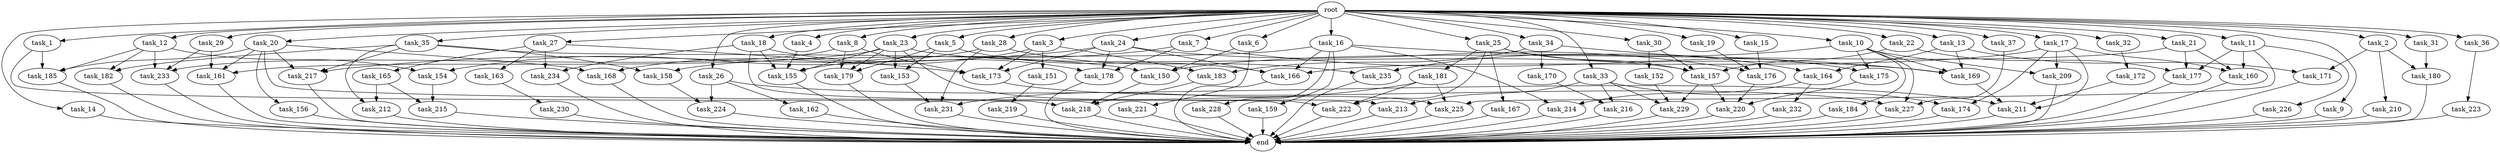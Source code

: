 digraph G {
  root [size="0.000000"];
  task_11 [size="1024.000000"];
  task_234 [size="1554778161152.000000"];
  task_233 [size="1047972020224.000000"];
  task_185 [size="987842478080.000000"];
  task_2 [size="1024.000000"];
  task_182 [size="1391569403904.000000"];
  task_21 [size="1024.000000"];
  task_164 [size="970662608896.000000"];
  task_23 [size="1024.000000"];
  task_35 [size="1024.000000"];
  task_162 [size="34359738368.000000"];
  task_33 [size="1024.000000"];
  task_176 [size="1623497637888.000000"];
  task_232 [size="34359738368.000000"];
  task_217 [size="1460288880640.000000"];
  task_231 [size="1425929142272.000000"];
  task_14 [size="1024.000000"];
  task_157 [size="1125281431552.000000"];
  task_178 [size="2104533975040.000000"];
  task_3 [size="1024.000000"];
  task_213 [size="893353197568.000000"];
  task_221 [size="137438953472.000000"];
  task_152 [size="137438953472.000000"];
  task_226 [size="858993459200.000000"];
  task_225 [size="1769526525952.000000"];
  task_18 [size="1024.000000"];
  task_155 [size="2190433320960.000000"];
  task_28 [size="1024.000000"];
  task_209 [size="627065225216.000000"];
  task_22 [size="1024.000000"];
  task_165 [size="695784701952.000000"];
  task_216 [size="584115552256.000000"];
  task_183 [size="68719476736.000000"];
  task_5 [size="1024.000000"];
  task_156 [size="214748364800.000000"];
  task_30 [size="1024.000000"];
  task_150 [size="1529008357376.000000"];
  task_179 [size="644245094400.000000"];
  task_173 [size="1494648619008.000000"];
  task_224 [size="171798691840.000000"];
  task_220 [size="575525617664.000000"];
  task_215 [size="523986010112.000000"];
  task_9 [size="1024.000000"];
  task_168 [size="249108103168.000000"];
  task_27 [size="1024.000000"];
  task_158 [size="1116691496960.000000"];
  task_29 [size="1024.000000"];
  task_34 [size="1024.000000"];
  task_166 [size="1735166787584.000000"];
  task_212 [size="910533066752.000000"];
  task_169 [size="1357209665536.000000"];
  task_227 [size="1468878815232.000000"];
  task_160 [size="2104533975040.000000"];
  task_230 [size="309237645312.000000"];
  task_163 [size="695784701952.000000"];
  task_172 [size="34359738368.000000"];
  task_175 [size="154618822656.000000"];
  task_8 [size="1024.000000"];
  task_214 [size="455266533376.000000"];
  task_154 [size="1391569403904.000000"];
  task_211 [size="1580547964928.000000"];
  task_24 [size="1024.000000"];
  task_153 [size="429496729600.000000"];
  task_159 [size="420906795008.000000"];
  task_167 [size="77309411328.000000"];
  task_31 [size="1024.000000"];
  task_12 [size="1024.000000"];
  task_32 [size="1024.000000"];
  task_222 [size="987842478080.000000"];
  task_171 [size="1408749273088.000000"];
  end [size="0.000000"];
  task_10 [size="1024.000000"];
  task_210 [size="858993459200.000000"];
  task_223 [size="214748364800.000000"];
  task_219 [size="420906795008.000000"];
  task_1 [size="1024.000000"];
  task_20 [size="1024.000000"];
  task_4 [size="1024.000000"];
  task_13 [size="1024.000000"];
  task_36 [size="1024.000000"];
  task_170 [size="34359738368.000000"];
  task_235 [size="773094113280.000000"];
  task_16 [size="1024.000000"];
  task_181 [size="77309411328.000000"];
  task_15 [size="1024.000000"];
  task_177 [size="2250562863104.000000"];
  task_37 [size="1024.000000"];
  task_228 [size="420906795008.000000"];
  task_26 [size="1024.000000"];
  task_180 [size="893353197568.000000"];
  task_25 [size="1024.000000"];
  task_19 [size="1024.000000"];
  task_229 [size="1151051235328.000000"];
  task_161 [size="566935683072.000000"];
  task_151 [size="34359738368.000000"];
  task_184 [size="77309411328.000000"];
  task_17 [size="1024.000000"];
  task_6 [size="1024.000000"];
  task_7 [size="1024.000000"];
  task_218 [size="523986010112.000000"];
  task_174 [size="584115552256.000000"];

  root -> task_11 [size="1.000000"];
  root -> task_28 [size="1.000000"];
  root -> task_10 [size="1.000000"];
  root -> task_20 [size="1.000000"];
  root -> task_2 [size="1.000000"];
  root -> task_4 [size="1.000000"];
  root -> task_13 [size="1.000000"];
  root -> task_21 [size="1.000000"];
  root -> task_16 [size="1.000000"];
  root -> task_22 [size="1.000000"];
  root -> task_15 [size="1.000000"];
  root -> task_36 [size="1.000000"];
  root -> task_33 [size="1.000000"];
  root -> task_1 [size="1.000000"];
  root -> task_5 [size="1.000000"];
  root -> task_14 [size="1.000000"];
  root -> task_18 [size="1.000000"];
  root -> task_26 [size="1.000000"];
  root -> task_6 [size="1.000000"];
  root -> task_25 [size="1.000000"];
  root -> task_24 [size="1.000000"];
  root -> task_9 [size="1.000000"];
  root -> task_23 [size="1.000000"];
  root -> task_3 [size="1.000000"];
  root -> task_19 [size="1.000000"];
  root -> task_27 [size="1.000000"];
  root -> task_35 [size="1.000000"];
  root -> task_17 [size="1.000000"];
  root -> task_31 [size="1.000000"];
  root -> task_12 [size="1.000000"];
  root -> task_32 [size="1.000000"];
  root -> task_34 [size="1.000000"];
  root -> task_37 [size="1.000000"];
  root -> task_30 [size="1.000000"];
  root -> task_8 [size="1.000000"];
  root -> task_7 [size="1.000000"];
  root -> task_29 [size="1.000000"];
  task_11 -> task_160 [size="838860800.000000"];
  task_11 -> task_225 [size="838860800.000000"];
  task_11 -> task_177 [size="838860800.000000"];
  task_11 -> task_226 [size="838860800.000000"];
  task_234 -> end [size="1.000000"];
  task_233 -> end [size="1.000000"];
  task_185 -> end [size="1.000000"];
  task_2 -> task_171 [size="838860800.000000"];
  task_2 -> task_180 [size="838860800.000000"];
  task_2 -> task_210 [size="838860800.000000"];
  task_182 -> end [size="1.000000"];
  task_21 -> task_160 [size="679477248.000000"];
  task_21 -> task_177 [size="679477248.000000"];
  task_21 -> task_150 [size="679477248.000000"];
  task_164 -> task_214 [size="33554432.000000"];
  task_164 -> task_232 [size="33554432.000000"];
  task_23 -> task_155 [size="209715200.000000"];
  task_23 -> task_157 [size="209715200.000000"];
  task_23 -> task_153 [size="209715200.000000"];
  task_23 -> task_161 [size="209715200.000000"];
  task_23 -> task_225 [size="209715200.000000"];
  task_23 -> task_179 [size="209715200.000000"];
  task_35 -> task_158 [size="679477248.000000"];
  task_35 -> task_182 [size="679477248.000000"];
  task_35 -> task_217 [size="679477248.000000"];
  task_35 -> task_150 [size="679477248.000000"];
  task_35 -> task_212 [size="679477248.000000"];
  task_162 -> end [size="1.000000"];
  task_33 -> task_229 [size="33554432.000000"];
  task_33 -> task_213 [size="33554432.000000"];
  task_33 -> task_174 [size="33554432.000000"];
  task_33 -> task_216 [size="33554432.000000"];
  task_176 -> task_220 [size="75497472.000000"];
  task_232 -> end [size="1.000000"];
  task_217 -> end [size="1.000000"];
  task_231 -> end [size="1.000000"];
  task_14 -> end [size="1.000000"];
  task_157 -> task_229 [size="411041792.000000"];
  task_157 -> task_220 [size="411041792.000000"];
  task_178 -> end [size="1.000000"];
  task_3 -> task_173 [size="33554432.000000"];
  task_3 -> task_168 [size="33554432.000000"];
  task_3 -> task_183 [size="33554432.000000"];
  task_3 -> task_151 [size="33554432.000000"];
  task_213 -> end [size="1.000000"];
  task_221 -> end [size="1.000000"];
  task_152 -> task_229 [size="679477248.000000"];
  task_226 -> end [size="1.000000"];
  task_225 -> end [size="1.000000"];
  task_18 -> task_155 [size="838860800.000000"];
  task_18 -> task_234 [size="838860800.000000"];
  task_18 -> task_213 [size="838860800.000000"];
  task_18 -> task_178 [size="838860800.000000"];
  task_155 -> end [size="1.000000"];
  task_28 -> task_235 [size="679477248.000000"];
  task_28 -> task_154 [size="679477248.000000"];
  task_28 -> task_231 [size="679477248.000000"];
  task_209 -> end [size="1.000000"];
  task_22 -> task_157 [size="679477248.000000"];
  task_22 -> task_177 [size="679477248.000000"];
  task_165 -> task_212 [size="209715200.000000"];
  task_165 -> task_215 [size="209715200.000000"];
  task_216 -> end [size="1.000000"];
  task_183 -> task_218 [size="301989888.000000"];
  task_5 -> task_179 [size="209715200.000000"];
  task_5 -> task_153 [size="209715200.000000"];
  task_5 -> task_166 [size="209715200.000000"];
  task_156 -> end [size="1.000000"];
  task_30 -> task_157 [size="134217728.000000"];
  task_30 -> task_152 [size="134217728.000000"];
  task_150 -> task_218 [size="134217728.000000"];
  task_179 -> end [size="1.000000"];
  task_173 -> task_227 [size="679477248.000000"];
  task_224 -> end [size="1.000000"];
  task_220 -> end [size="1.000000"];
  task_215 -> end [size="1.000000"];
  task_9 -> end [size="1.000000"];
  task_168 -> end [size="1.000000"];
  task_27 -> task_173 [size="679477248.000000"];
  task_27 -> task_234 [size="679477248.000000"];
  task_27 -> task_165 [size="679477248.000000"];
  task_27 -> task_163 [size="679477248.000000"];
  task_158 -> task_224 [size="134217728.000000"];
  task_29 -> task_161 [size="134217728.000000"];
  task_29 -> task_233 [size="134217728.000000"];
  task_34 -> task_169 [size="33554432.000000"];
  task_34 -> task_183 [size="33554432.000000"];
  task_34 -> task_170 [size="33554432.000000"];
  task_166 -> end [size="1.000000"];
  task_212 -> end [size="1.000000"];
  task_169 -> task_211 [size="838860800.000000"];
  task_227 -> end [size="1.000000"];
  task_160 -> end [size="1.000000"];
  task_230 -> end [size="1.000000"];
  task_163 -> task_230 [size="301989888.000000"];
  task_172 -> task_211 [size="134217728.000000"];
  task_175 -> task_220 [size="75497472.000000"];
  task_8 -> task_179 [size="209715200.000000"];
  task_8 -> task_173 [size="209715200.000000"];
  task_8 -> task_233 [size="209715200.000000"];
  task_214 -> end [size="1.000000"];
  task_154 -> task_215 [size="301989888.000000"];
  task_211 -> end [size="1.000000"];
  task_24 -> task_173 [size="536870912.000000"];
  task_24 -> task_176 [size="536870912.000000"];
  task_24 -> task_217 [size="536870912.000000"];
  task_24 -> task_178 [size="536870912.000000"];
  task_24 -> task_166 [size="536870912.000000"];
  task_153 -> task_231 [size="33554432.000000"];
  task_159 -> end [size="1.000000"];
  task_167 -> end [size="1.000000"];
  task_31 -> task_180 [size="33554432.000000"];
  task_12 -> task_154 [size="679477248.000000"];
  task_12 -> task_233 [size="679477248.000000"];
  task_12 -> task_185 [size="679477248.000000"];
  task_12 -> task_182 [size="679477248.000000"];
  task_32 -> task_172 [size="33554432.000000"];
  task_222 -> end [size="1.000000"];
  task_171 -> end [size="1.000000"];
  task_10 -> task_235 [size="75497472.000000"];
  task_10 -> task_209 [size="75497472.000000"];
  task_10 -> task_227 [size="75497472.000000"];
  task_10 -> task_175 [size="75497472.000000"];
  task_10 -> task_169 [size="75497472.000000"];
  task_10 -> task_184 [size="75497472.000000"];
  task_210 -> end [size="1.000000"];
  task_223 -> end [size="1.000000"];
  task_219 -> end [size="1.000000"];
  task_1 -> task_185 [size="75497472.000000"];
  task_1 -> task_218 [size="75497472.000000"];
  task_20 -> task_185 [size="209715200.000000"];
  task_20 -> task_222 [size="209715200.000000"];
  task_20 -> task_161 [size="209715200.000000"];
  task_20 -> task_156 [size="209715200.000000"];
  task_20 -> task_217 [size="209715200.000000"];
  task_20 -> task_168 [size="209715200.000000"];
  task_4 -> task_155 [size="411041792.000000"];
  task_13 -> task_164 [size="536870912.000000"];
  task_13 -> task_169 [size="536870912.000000"];
  task_13 -> task_171 [size="536870912.000000"];
  task_36 -> task_223 [size="209715200.000000"];
  task_170 -> task_216 [size="536870912.000000"];
  task_235 -> end [size="1.000000"];
  task_16 -> task_164 [size="411041792.000000"];
  task_16 -> task_158 [size="411041792.000000"];
  task_16 -> task_214 [size="411041792.000000"];
  task_16 -> task_228 [size="411041792.000000"];
  task_16 -> task_166 [size="411041792.000000"];
  task_16 -> task_159 [size="411041792.000000"];
  task_181 -> task_225 [size="679477248.000000"];
  task_181 -> task_231 [size="679477248.000000"];
  task_181 -> task_222 [size="679477248.000000"];
  task_15 -> task_176 [size="838860800.000000"];
  task_177 -> end [size="1.000000"];
  task_37 -> task_227 [size="679477248.000000"];
  task_228 -> end [size="1.000000"];
  task_26 -> task_211 [size="33554432.000000"];
  task_26 -> task_224 [size="33554432.000000"];
  task_26 -> task_162 [size="33554432.000000"];
  task_180 -> end [size="1.000000"];
  task_25 -> task_157 [size="75497472.000000"];
  task_25 -> task_181 [size="75497472.000000"];
  task_25 -> task_167 [size="75497472.000000"];
  task_25 -> task_222 [size="75497472.000000"];
  task_25 -> task_175 [size="75497472.000000"];
  task_19 -> task_176 [size="209715200.000000"];
  task_229 -> end [size="1.000000"];
  task_161 -> end [size="1.000000"];
  task_151 -> task_219 [size="411041792.000000"];
  task_184 -> end [size="1.000000"];
  task_17 -> task_209 [size="536870912.000000"];
  task_17 -> task_160 [size="536870912.000000"];
  task_17 -> task_211 [size="536870912.000000"];
  task_17 -> task_166 [size="536870912.000000"];
  task_17 -> task_174 [size="536870912.000000"];
  task_6 -> task_221 [size="134217728.000000"];
  task_6 -> task_150 [size="134217728.000000"];
  task_7 -> task_155 [size="679477248.000000"];
  task_7 -> task_169 [size="679477248.000000"];
  task_7 -> task_178 [size="679477248.000000"];
  task_218 -> end [size="1.000000"];
  task_174 -> end [size="1.000000"];
}
